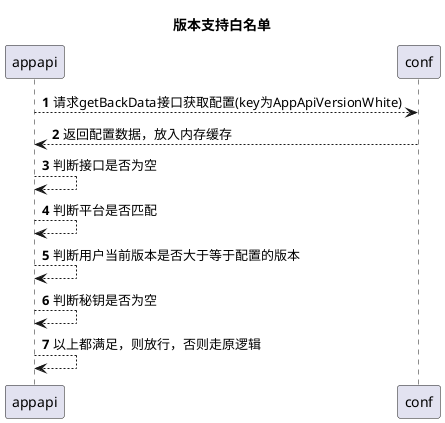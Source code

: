 @startuml
title 版本支持白名单
participant "appapi" as appapi
participant "conf" as conf




autonumber
appapi-->conf:请求getBackData接口获取配置(key为AppApiVersionWhite)
conf--> appapi:返回配置数据，放入内存缓存
appapi-->appapi:判断接口是否为空
appapi-->appapi:判断平台是否匹配
appapi-->appapi:判断用户当前版本是否大于等于配置的版本
appapi-->appapi:判断秘钥是否为空
appapi-->appapi:以上都满足，则放行，否则走原逻辑
@enduml